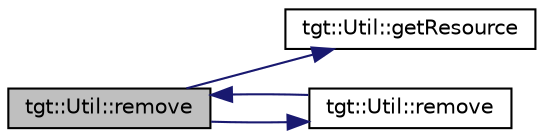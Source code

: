 digraph "tgt::Util::remove"
{
 // LATEX_PDF_SIZE
  edge [fontname="Helvetica",fontsize="10",labelfontname="Helvetica",labelfontsize="10"];
  node [fontname="Helvetica",fontsize="10",shape=record];
  rankdir="LR";
  Node1 [label="tgt::Util::remove",height=0.2,width=0.4,color="black", fillcolor="grey75", style="filled", fontcolor="black",tooltip=" "];
  Node1 -> Node2 [color="midnightblue",fontsize="10",style="solid",fontname="Helvetica"];
  Node2 [label="tgt::Util::getResource",height=0.2,width=0.4,color="black", fillcolor="white", style="filled",URL="$dd/d64/namespacetgt_1_1_util.html#a4e9af614fd94a21454841dedd4e88257",tooltip=" "];
  Node1 -> Node3 [color="midnightblue",fontsize="10",style="solid",fontname="Helvetica"];
  Node3 [label="tgt::Util::remove",height=0.2,width=0.4,color="black", fillcolor="white", style="filled",URL="$dd/d64/namespacetgt_1_1_util.html#a2779eb011d8849fa9dda84939665108e",tooltip=" "];
  Node3 -> Node1 [color="midnightblue",fontsize="10",style="solid",fontname="Helvetica"];
}
